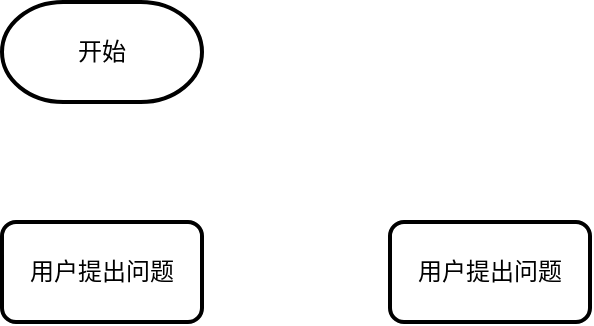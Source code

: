 <mxfile version="27.0.9">
  <diagram name="第 1 页" id="4XZhNS2KG2NpNmgeq5hT">
    <mxGraphModel dx="1186" dy="825" grid="1" gridSize="10" guides="1" tooltips="1" connect="1" arrows="1" fold="1" page="1" pageScale="1" pageWidth="827" pageHeight="1169" math="0" shadow="0">
      <root>
        <mxCell id="0" />
        <mxCell id="1" parent="0" />
        <mxCell id="xnDg9XV_daSZIXB6eDq7-1" value="用户提出问题" style="rounded=1;whiteSpace=wrap;html=1;absoluteArcSize=1;arcSize=14;strokeWidth=2;" vertex="1" parent="1">
          <mxGeometry x="170" y="190" width="100" height="50" as="geometry" />
        </mxCell>
        <mxCell id="xnDg9XV_daSZIXB6eDq7-2" value="开始" style="strokeWidth=2;html=1;shape=mxgraph.flowchart.terminator;whiteSpace=wrap;" vertex="1" parent="1">
          <mxGeometry x="170" y="80" width="100" height="50" as="geometry" />
        </mxCell>
        <mxCell id="xnDg9XV_daSZIXB6eDq7-3" value="用户提出问题" style="rounded=1;whiteSpace=wrap;html=1;absoluteArcSize=1;arcSize=14;strokeWidth=2;" vertex="1" parent="1">
          <mxGeometry x="364" y="190" width="100" height="50" as="geometry" />
        </mxCell>
      </root>
    </mxGraphModel>
  </diagram>
</mxfile>
